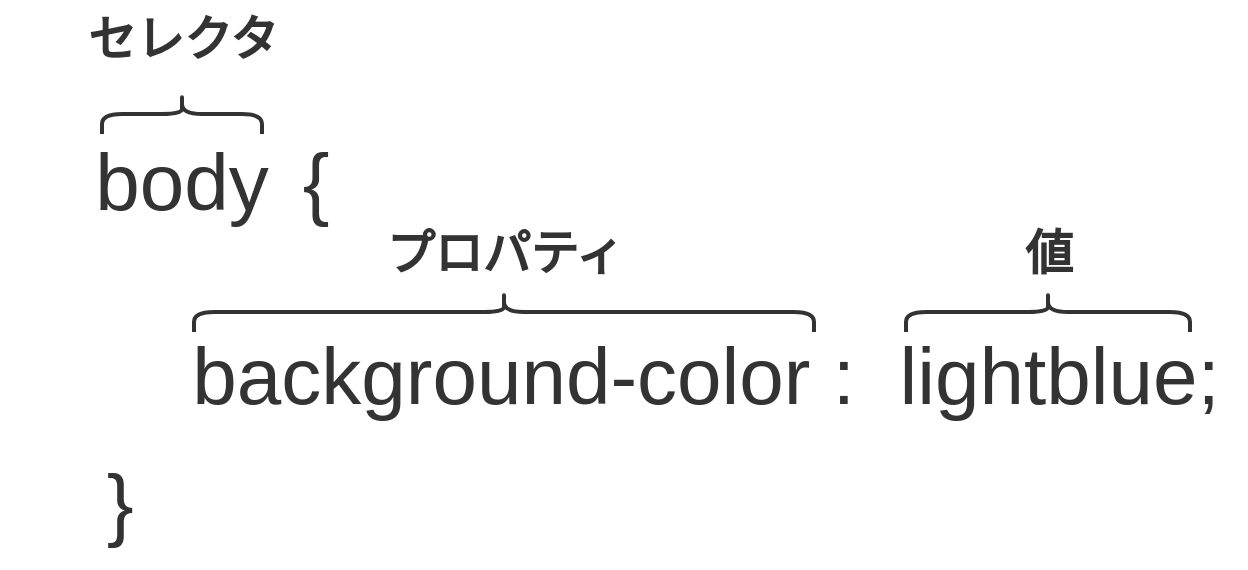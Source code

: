 <mxfile version="14.1.8" type="device"><diagram id="67B2qVPKCzjwmlKUfe3U" name="ページ1"><mxGraphModel dx="1086" dy="846" grid="1" gridSize="10" guides="1" tooltips="1" connect="1" arrows="1" fold="1" page="1" pageScale="1" pageWidth="1169" pageHeight="827" background="#FFFFFF" math="0" shadow="0"><root><mxCell id="0"/><mxCell id="1" parent="0"/><mxCell id="6FK7CWXa5-9mBd8hkXq1-5" value="" style="shape=curlyBracket;whiteSpace=wrap;html=1;rounded=1;fontSize=35;rotation=90;strokeWidth=2;fontColor=#333333;strokeColor=#333333;" parent="1" vertex="1"><mxGeometry x="169" y="147" width="20" height="80" as="geometry"/></mxCell><mxCell id="6FK7CWXa5-9mBd8hkXq1-8" value="セレクタ" style="text;strokeColor=none;fillColor=none;html=1;fontSize=24;fontStyle=1;verticalAlign=middle;align=center;fontColor=#333333;" parent="1" vertex="1"><mxGeometry x="129" y="130" width="100" height="40" as="geometry"/></mxCell><mxCell id="6FK7CWXa5-9mBd8hkXq1-14" value="body" style="text;html=1;strokeColor=none;fillColor=none;align=center;verticalAlign=middle;whiteSpace=wrap;rounded=0;fontSize=40;fontColor=#333333;" parent="1" vertex="1"><mxGeometry x="119" y="200" width="120" height="40" as="geometry"/></mxCell><mxCell id="6FK7CWXa5-9mBd8hkXq1-16" value="background-color :&amp;nbsp; lightblue;" style="text;html=1;strokeColor=none;fillColor=none;align=center;verticalAlign=middle;whiteSpace=wrap;rounded=0;fontSize=40;fontColor=#333333;" parent="1" vertex="1"><mxGeometry x="171" y="297" width="540" height="40" as="geometry"/></mxCell><mxCell id="2rBVt1UfqYsI4cW4MD-S-1" value="{" style="text;html=1;strokeColor=none;fillColor=none;align=center;verticalAlign=middle;whiteSpace=wrap;rounded=0;fontSize=40;fontColor=#333333;" parent="1" vertex="1"><mxGeometry x="186" y="200" width="120" height="40" as="geometry"/></mxCell><mxCell id="2rBVt1UfqYsI4cW4MD-S-2" value="{" style="text;html=1;strokeColor=none;fillColor=none;align=center;verticalAlign=middle;whiteSpace=wrap;rounded=0;fontSize=40;fontColor=#333333;rotation=-180;" parent="1" vertex="1"><mxGeometry x="88" y="370" width="120" height="40" as="geometry"/></mxCell><mxCell id="2rBVt1UfqYsI4cW4MD-S-3" value="" style="shape=curlyBracket;whiteSpace=wrap;html=1;rounded=1;fontSize=35;rotation=90;strokeWidth=2;fontColor=#333333;strokeColor=#333333;" parent="1" vertex="1"><mxGeometry x="330" y="131" width="20" height="310" as="geometry"/></mxCell><mxCell id="2rBVt1UfqYsI4cW4MD-S-4" value="プロパティ" style="text;strokeColor=none;fillColor=none;html=1;fontSize=24;fontStyle=1;verticalAlign=middle;align=center;fontColor=#333333;" parent="1" vertex="1"><mxGeometry x="290" y="237" width="100" height="40" as="geometry"/></mxCell><mxCell id="2rBVt1UfqYsI4cW4MD-S-5" value="" style="shape=curlyBracket;whiteSpace=wrap;html=1;rounded=1;fontSize=35;rotation=90;strokeWidth=2;fontColor=#333333;strokeColor=#333333;" parent="1" vertex="1"><mxGeometry x="602" y="215" width="20" height="142" as="geometry"/></mxCell><mxCell id="2rBVt1UfqYsI4cW4MD-S-6" value="値" style="text;strokeColor=none;fillColor=none;html=1;fontSize=24;fontStyle=1;verticalAlign=middle;align=center;fontColor=#333333;" parent="1" vertex="1"><mxGeometry x="562" y="237" width="100" height="40" as="geometry"/></mxCell></root></mxGraphModel></diagram></mxfile>